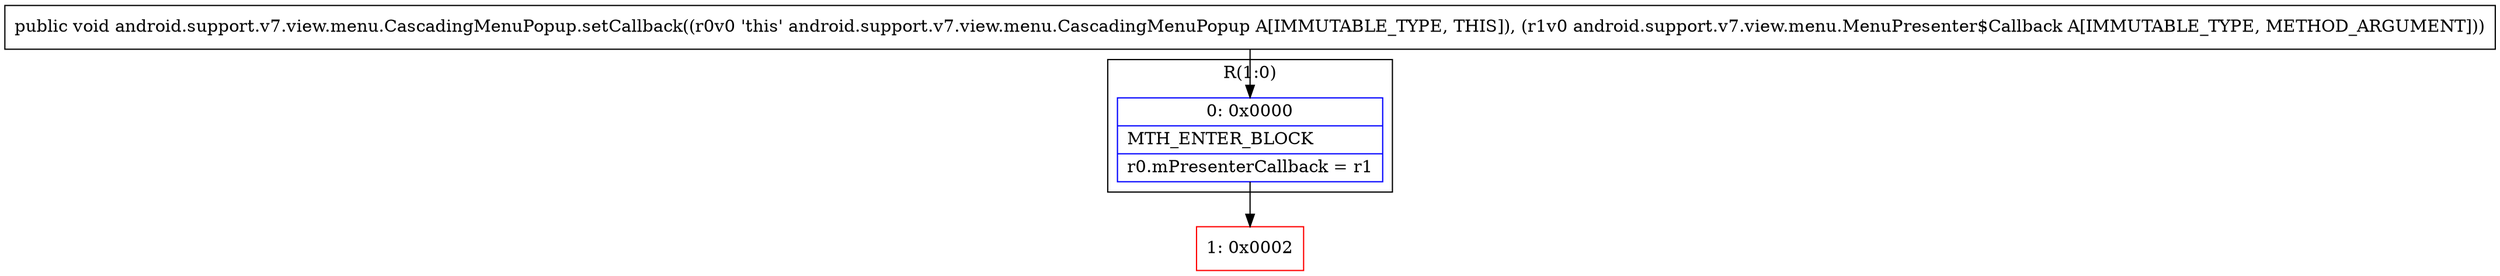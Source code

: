 digraph "CFG forandroid.support.v7.view.menu.CascadingMenuPopup.setCallback(Landroid\/support\/v7\/view\/menu\/MenuPresenter$Callback;)V" {
subgraph cluster_Region_1058774274 {
label = "R(1:0)";
node [shape=record,color=blue];
Node_0 [shape=record,label="{0\:\ 0x0000|MTH_ENTER_BLOCK\l|r0.mPresenterCallback = r1\l}"];
}
Node_1 [shape=record,color=red,label="{1\:\ 0x0002}"];
MethodNode[shape=record,label="{public void android.support.v7.view.menu.CascadingMenuPopup.setCallback((r0v0 'this' android.support.v7.view.menu.CascadingMenuPopup A[IMMUTABLE_TYPE, THIS]), (r1v0 android.support.v7.view.menu.MenuPresenter$Callback A[IMMUTABLE_TYPE, METHOD_ARGUMENT])) }"];
MethodNode -> Node_0;
Node_0 -> Node_1;
}

